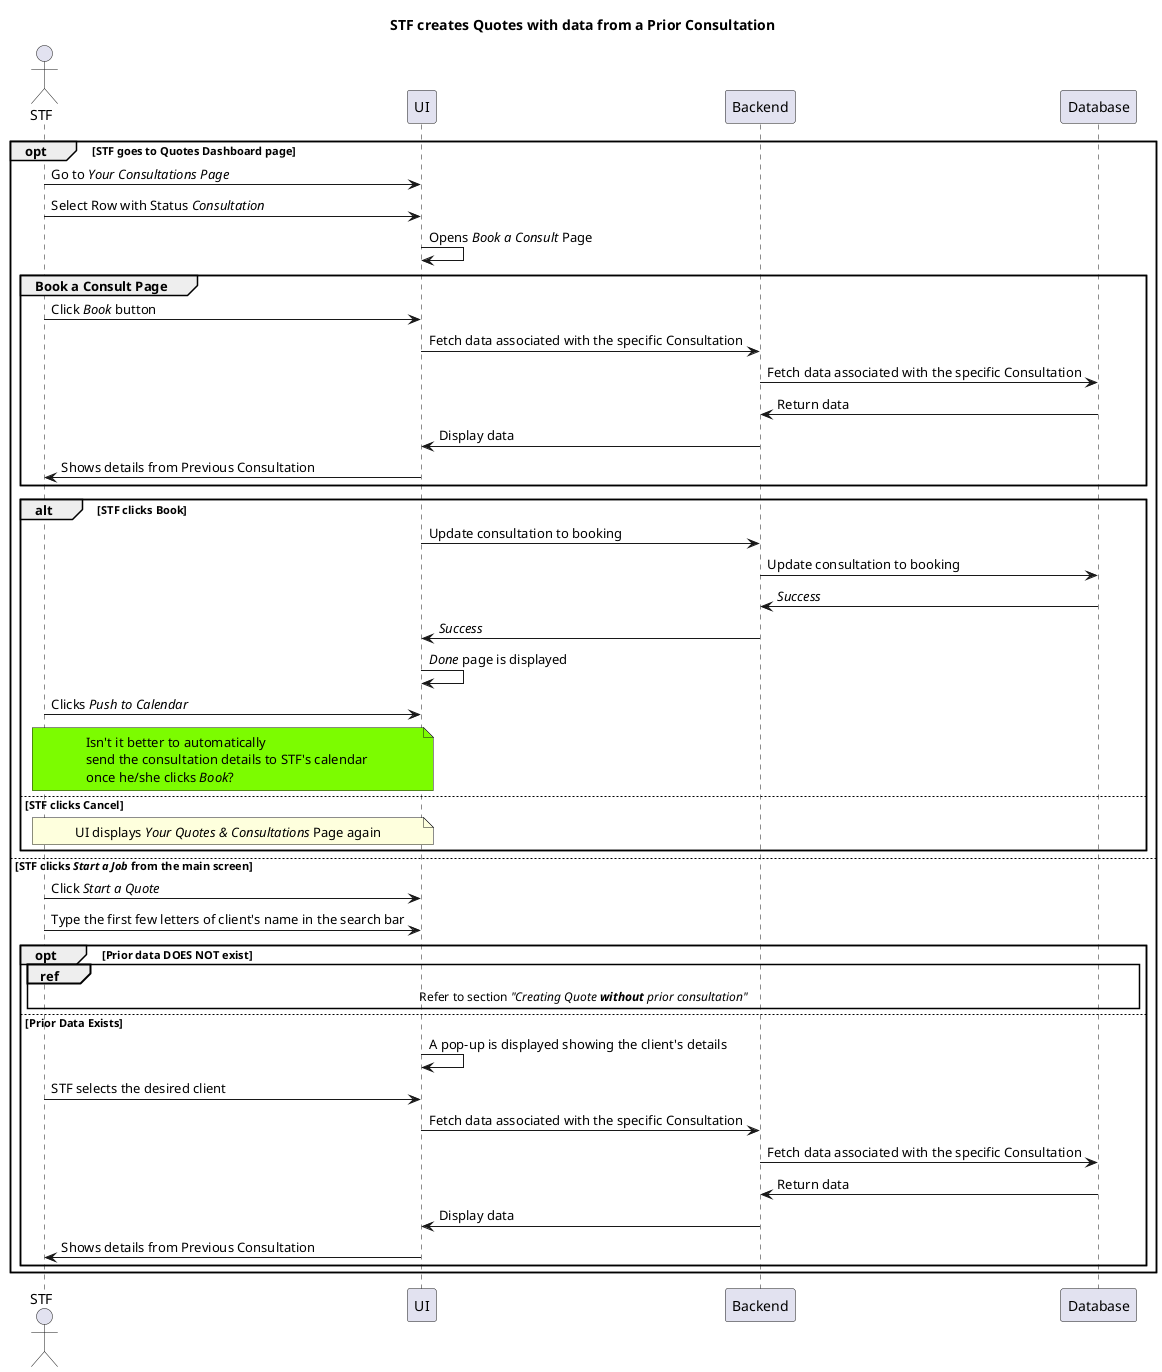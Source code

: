 @startuml
    title STF creates Quotes with data from a Prior Consultation

    actor "STF" as STF

    opt STF goes to Quotes Dashboard page
        STF -> UI: Go to //Your Consultations Page//
        STF -> UI: Select Row with Status //Consultation//
        UI -> UI: Opens //Book a Consult// Page

        group Book a Consult Page
            STF -> UI: Click //Book// button
            UI -> Backend: Fetch data associated with the specific Consultation
            Backend -> Database: Fetch data associated with the specific Consultation
            Database -> Backend: Return data
            Backend -> UI: Display data 

            UI -> STF: Shows details from Previous Consultation
        end group

        alt STF clicks Book
            UI -> Backend: Update consultation to booking
            Backend -> Database: Update consultation to booking
            Database -> Backend: //Success//
            Backend -> UI: //Success//

            UI -> UI: //Done// page is displayed
            STF -> UI: Clicks //Push to Calendar//

            note over STF, UI #LawnGreen
                Isn't it better to automatically
                send the consultation details to STF's calendar 
                once he/she clicks //Book//?
            end note
        else STF clicks Cancel
            note over STF, UI
                UI displays //Your Quotes & Consultations// Page again
            end note
        end
    else STF clicks //Start a Job// from the main screen
        STF -> UI: Click //Start a Quote//
        STF -> UI: Type the first few letters of client's name in the search bar
        opt Prior data DOES NOT exist
            ref over STF, Database
                Refer to section //"Creating Quote **without** prior consultation"//
            end ref
        else Prior Data Exists
            UI -> UI: A pop-up is displayed showing the client's details
            STF -> UI: STF selects the desired client
            UI -> Backend: Fetch data associated with the specific Consultation
            Backend -> Database: Fetch data associated with the specific Consultation
            Database -> Backend: Return data
            Backend -> UI: Display data 
            UI -> STF: Shows details from Previous Consultation
        end
    end
@enduml